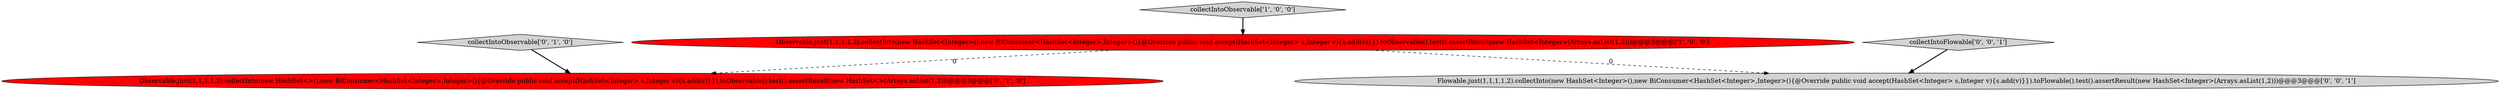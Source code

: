 digraph {
0 [style = filled, label = "collectIntoObservable['1', '0', '0']", fillcolor = lightgray, shape = diamond image = "AAA0AAABBB1BBB"];
3 [style = filled, label = "Observable.just(1,1,1,1,2).collectInto(new HashSet<>(),new BiConsumer<HashSet<Integer>,Integer>(){@Override public void accept(HashSet<Integer> s,Integer v){s.add(v)}}).toObservable().test().assertResult(new HashSet<>(Arrays.asList(1,2)))@@@3@@@['0', '1', '0']", fillcolor = red, shape = ellipse image = "AAA1AAABBB2BBB"];
1 [style = filled, label = "Observable.just(1,1,1,1,2).collectInto(new HashSet<Integer>(),new BiConsumer<HashSet<Integer>,Integer>(){@Override public void accept(HashSet<Integer> s,Integer v){s.add(v)}}).toObservable().test().assertResult(new HashSet<Integer>(Arrays.asList(1,2)))@@@3@@@['1', '0', '0']", fillcolor = red, shape = ellipse image = "AAA1AAABBB1BBB"];
4 [style = filled, label = "collectIntoFlowable['0', '0', '1']", fillcolor = lightgray, shape = diamond image = "AAA0AAABBB3BBB"];
2 [style = filled, label = "collectIntoObservable['0', '1', '0']", fillcolor = lightgray, shape = diamond image = "AAA0AAABBB2BBB"];
5 [style = filled, label = "Flowable.just(1,1,1,1,2).collectInto(new HashSet<Integer>(),new BiConsumer<HashSet<Integer>,Integer>(){@Override public void accept(HashSet<Integer> s,Integer v){s.add(v)}}).toFlowable().test().assertResult(new HashSet<Integer>(Arrays.asList(1,2)))@@@3@@@['0', '0', '1']", fillcolor = lightgray, shape = ellipse image = "AAA0AAABBB3BBB"];
1->5 [style = dashed, label="0"];
1->3 [style = dashed, label="0"];
4->5 [style = bold, label=""];
0->1 [style = bold, label=""];
2->3 [style = bold, label=""];
}
